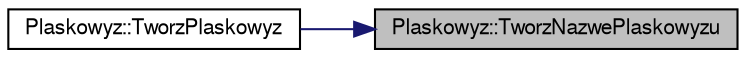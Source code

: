 digraph "Plaskowyz::TworzNazwePlaskowyzu"
{
 // LATEX_PDF_SIZE
  edge [fontname="FreeSans",fontsize="10",labelfontname="FreeSans",labelfontsize="10"];
  node [fontname="FreeSans",fontsize="10",shape=record];
  rankdir="RL";
  Node1 [label="Plaskowyz::TworzNazwePlaskowyzu",height=0.2,width=0.4,color="black", fillcolor="grey75", style="filled", fontcolor="black",tooltip="Metody tworzace zestawy plikow."];
  Node1 -> Node2 [dir="back",color="midnightblue",fontsize="10",style="solid",fontname="FreeSans"];
  Node2 [label="Plaskowyz::TworzPlaskowyz",height=0.2,width=0.4,color="black", fillcolor="white", style="filled",URL="$a00154.html#aed9175cc8addd3c0011ca4da347a8b2d",tooltip="Metoda tworzaca odpowiedni plik wynikowy."];
}
